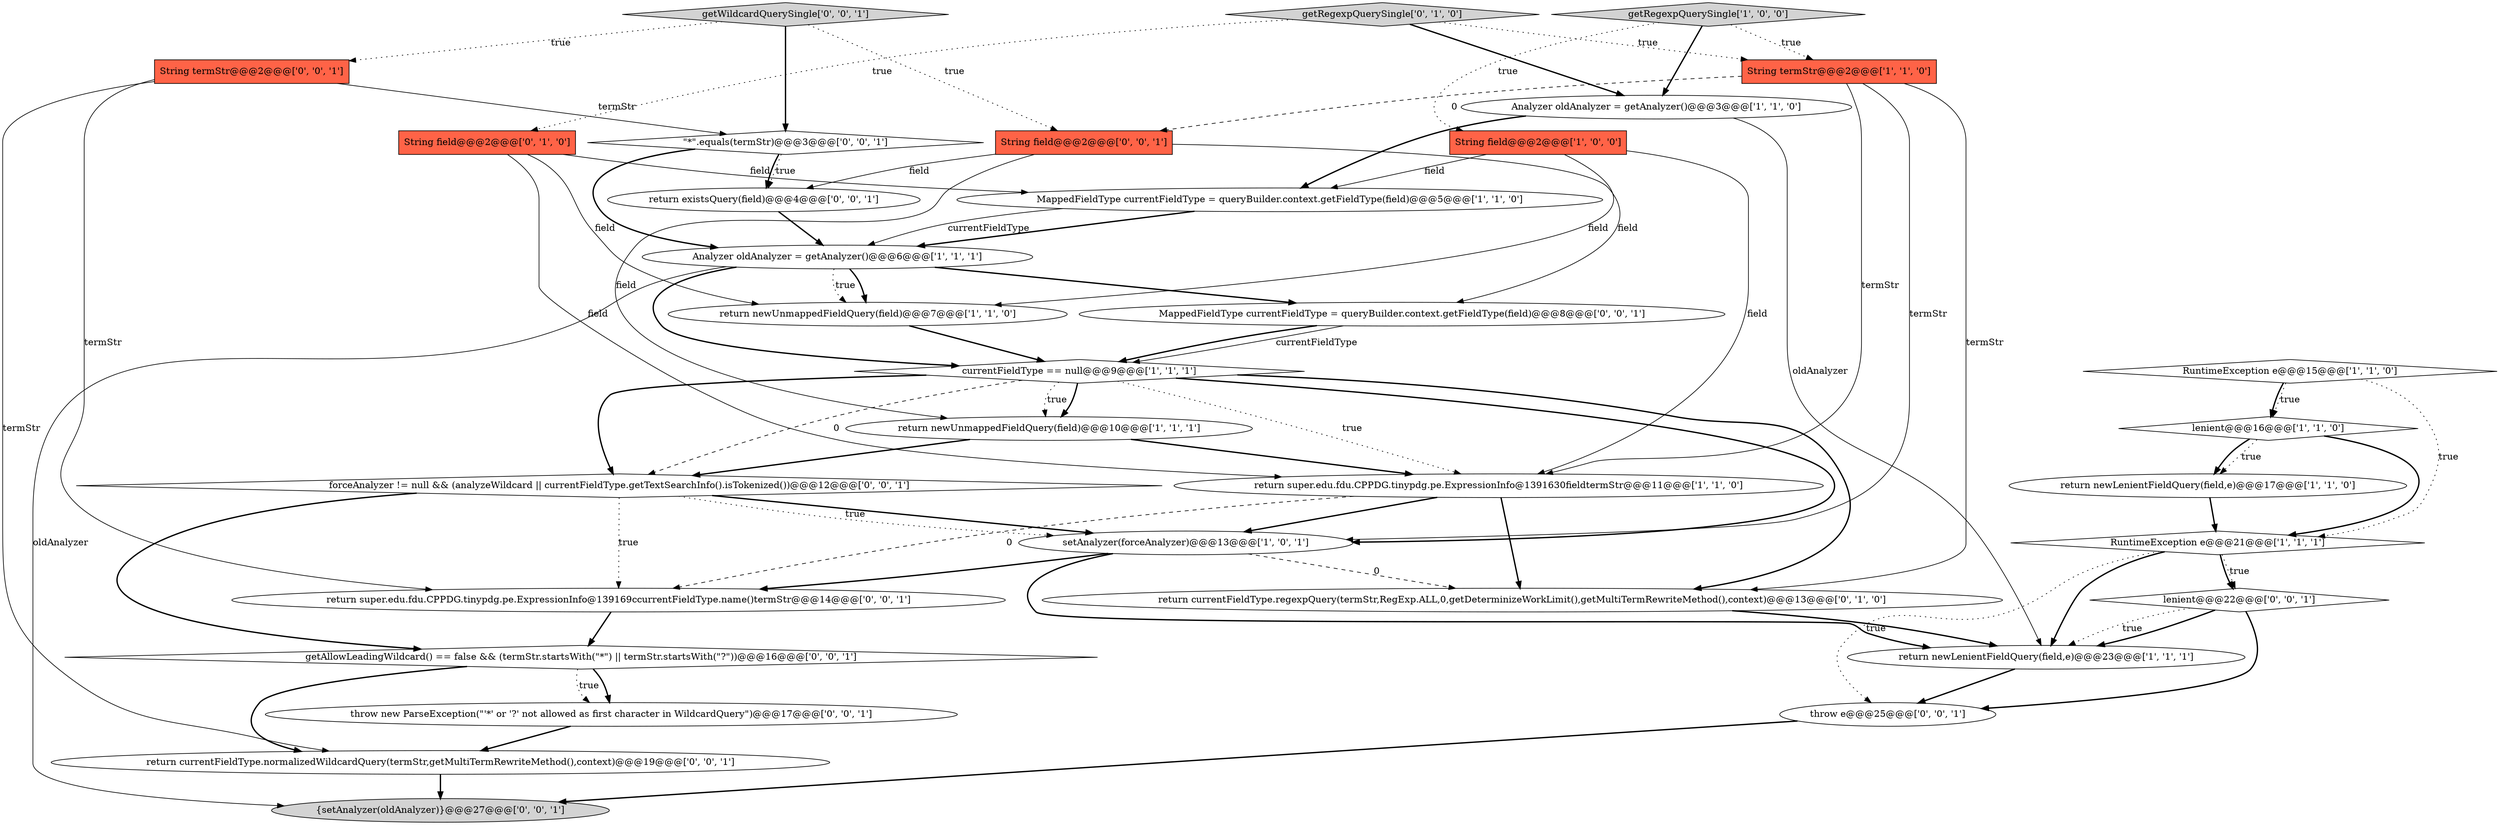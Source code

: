 digraph {
3 [style = filled, label = "currentFieldType == null@@@9@@@['1', '1', '1']", fillcolor = white, shape = diamond image = "AAA0AAABBB1BBB"];
4 [style = filled, label = "setAnalyzer(forceAnalyzer)@@@13@@@['1', '0', '1']", fillcolor = white, shape = ellipse image = "AAA0AAABBB1BBB"];
19 [style = filled, label = "MappedFieldType currentFieldType = queryBuilder.context.getFieldType(field)@@@8@@@['0', '0', '1']", fillcolor = white, shape = ellipse image = "AAA0AAABBB3BBB"];
0 [style = filled, label = "return super.edu.fdu.CPPDG.tinypdg.pe.ExpressionInfo@1391630fieldtermStr@@@11@@@['1', '1', '0']", fillcolor = white, shape = ellipse image = "AAA0AAABBB1BBB"];
28 [style = filled, label = "return super.edu.fdu.CPPDG.tinypdg.pe.ExpressionInfo@139169ccurrentFieldType.name()termStr@@@14@@@['0', '0', '1']", fillcolor = white, shape = ellipse image = "AAA0AAABBB3BBB"];
14 [style = filled, label = "Analyzer oldAnalyzer = getAnalyzer()@@@3@@@['1', '1', '0']", fillcolor = white, shape = ellipse image = "AAA0AAABBB1BBB"];
25 [style = filled, label = "\"*\".equals(termStr)@@@3@@@['0', '0', '1']", fillcolor = white, shape = diamond image = "AAA0AAABBB3BBB"];
13 [style = filled, label = "return newUnmappedFieldQuery(field)@@@10@@@['1', '1', '1']", fillcolor = white, shape = ellipse image = "AAA0AAABBB1BBB"];
17 [style = filled, label = "return currentFieldType.regexpQuery(termStr,RegExp.ALL,0,getDeterminizeWorkLimit(),getMultiTermRewriteMethod(),context)@@@13@@@['0', '1', '0']", fillcolor = white, shape = ellipse image = "AAA1AAABBB2BBB"];
5 [style = filled, label = "RuntimeException e@@@21@@@['1', '1', '1']", fillcolor = white, shape = diamond image = "AAA0AAABBB1BBB"];
1 [style = filled, label = "lenient@@@16@@@['1', '1', '0']", fillcolor = white, shape = diamond image = "AAA0AAABBB1BBB"];
32 [style = filled, label = "return currentFieldType.normalizedWildcardQuery(termStr,getMultiTermRewriteMethod(),context)@@@19@@@['0', '0', '1']", fillcolor = white, shape = ellipse image = "AAA0AAABBB3BBB"];
8 [style = filled, label = "return newLenientFieldQuery(field,e)@@@17@@@['1', '1', '0']", fillcolor = white, shape = ellipse image = "AAA0AAABBB1BBB"];
21 [style = filled, label = "throw new ParseException(\"'*' or '?' not allowed as first character in WildcardQuery\")@@@17@@@['0', '0', '1']", fillcolor = white, shape = ellipse image = "AAA0AAABBB3BBB"];
9 [style = filled, label = "getRegexpQuerySingle['1', '0', '0']", fillcolor = lightgray, shape = diamond image = "AAA0AAABBB1BBB"];
15 [style = filled, label = "Analyzer oldAnalyzer = getAnalyzer()@@@6@@@['1', '1', '1']", fillcolor = white, shape = ellipse image = "AAA0AAABBB1BBB"];
20 [style = filled, label = "String termStr@@@2@@@['0', '0', '1']", fillcolor = tomato, shape = box image = "AAA0AAABBB3BBB"];
24 [style = filled, label = "forceAnalyzer != null && (analyzeWildcard || currentFieldType.getTextSearchInfo().isTokenized())@@@12@@@['0', '0', '1']", fillcolor = white, shape = diamond image = "AAA0AAABBB3BBB"];
11 [style = filled, label = "MappedFieldType currentFieldType = queryBuilder.context.getFieldType(field)@@@5@@@['1', '1', '0']", fillcolor = white, shape = ellipse image = "AAA0AAABBB1BBB"];
27 [style = filled, label = "{setAnalyzer(oldAnalyzer)}@@@27@@@['0', '0', '1']", fillcolor = lightgray, shape = ellipse image = "AAA0AAABBB3BBB"];
7 [style = filled, label = "String field@@@2@@@['1', '0', '0']", fillcolor = tomato, shape = box image = "AAA0AAABBB1BBB"];
29 [style = filled, label = "String field@@@2@@@['0', '0', '1']", fillcolor = tomato, shape = box image = "AAA0AAABBB3BBB"];
12 [style = filled, label = "String termStr@@@2@@@['1', '1', '0']", fillcolor = tomato, shape = box image = "AAA0AAABBB1BBB"];
22 [style = filled, label = "throw e@@@25@@@['0', '0', '1']", fillcolor = white, shape = ellipse image = "AAA0AAABBB3BBB"];
2 [style = filled, label = "return newUnmappedFieldQuery(field)@@@7@@@['1', '1', '0']", fillcolor = white, shape = ellipse image = "AAA0AAABBB1BBB"];
18 [style = filled, label = "getRegexpQuerySingle['0', '1', '0']", fillcolor = lightgray, shape = diamond image = "AAA0AAABBB2BBB"];
16 [style = filled, label = "String field@@@2@@@['0', '1', '0']", fillcolor = tomato, shape = box image = "AAA0AAABBB2BBB"];
26 [style = filled, label = "lenient@@@22@@@['0', '0', '1']", fillcolor = white, shape = diamond image = "AAA0AAABBB3BBB"];
10 [style = filled, label = "return newLenientFieldQuery(field,e)@@@23@@@['1', '1', '1']", fillcolor = white, shape = ellipse image = "AAA0AAABBB1BBB"];
6 [style = filled, label = "RuntimeException e@@@15@@@['1', '1', '0']", fillcolor = white, shape = diamond image = "AAA0AAABBB1BBB"];
23 [style = filled, label = "return existsQuery(field)@@@4@@@['0', '0', '1']", fillcolor = white, shape = ellipse image = "AAA0AAABBB3BBB"];
31 [style = filled, label = "getAllowLeadingWildcard() == false && (termStr.startsWith(\"*\") || termStr.startsWith(\"?\"))@@@16@@@['0', '0', '1']", fillcolor = white, shape = diamond image = "AAA0AAABBB3BBB"];
30 [style = filled, label = "getWildcardQuerySingle['0', '0', '1']", fillcolor = lightgray, shape = diamond image = "AAA0AAABBB3BBB"];
7->2 [style = solid, label="field"];
25->23 [style = bold, label=""];
19->3 [style = bold, label=""];
28->31 [style = bold, label=""];
31->21 [style = bold, label=""];
26->22 [style = bold, label=""];
3->24 [style = bold, label=""];
14->10 [style = solid, label="oldAnalyzer"];
24->28 [style = dotted, label="true"];
25->15 [style = bold, label=""];
1->8 [style = dotted, label="true"];
0->4 [style = bold, label=""];
12->0 [style = solid, label="termStr"];
23->15 [style = bold, label=""];
8->5 [style = bold, label=""];
5->22 [style = dotted, label="true"];
0->28 [style = dashed, label="0"];
29->23 [style = solid, label="field"];
21->32 [style = bold, label=""];
20->32 [style = solid, label="termStr"];
13->0 [style = bold, label=""];
9->7 [style = dotted, label="true"];
31->21 [style = dotted, label="true"];
24->4 [style = bold, label=""];
1->8 [style = bold, label=""];
22->27 [style = bold, label=""];
6->1 [style = dotted, label="true"];
15->19 [style = bold, label=""];
32->27 [style = bold, label=""];
4->17 [style = dashed, label="0"];
3->24 [style = dashed, label="0"];
11->15 [style = bold, label=""];
11->15 [style = solid, label="currentFieldType"];
26->10 [style = bold, label=""];
13->24 [style = bold, label=""];
30->25 [style = bold, label=""];
14->11 [style = bold, label=""];
29->19 [style = solid, label="field"];
3->13 [style = bold, label=""];
5->10 [style = bold, label=""];
31->32 [style = bold, label=""];
15->2 [style = bold, label=""];
5->26 [style = bold, label=""];
18->12 [style = dotted, label="true"];
20->28 [style = solid, label="termStr"];
7->11 [style = solid, label="field"];
2->3 [style = bold, label=""];
3->0 [style = dotted, label="true"];
18->16 [style = dotted, label="true"];
26->10 [style = dotted, label="true"];
29->13 [style = solid, label="field"];
3->17 [style = bold, label=""];
15->27 [style = solid, label="oldAnalyzer"];
4->28 [style = bold, label=""];
10->22 [style = bold, label=""];
6->5 [style = dotted, label="true"];
24->31 [style = bold, label=""];
5->26 [style = dotted, label="true"];
15->2 [style = dotted, label="true"];
12->29 [style = dashed, label="0"];
1->5 [style = bold, label=""];
0->17 [style = bold, label=""];
9->14 [style = bold, label=""];
15->3 [style = bold, label=""];
7->0 [style = solid, label="field"];
19->3 [style = solid, label="currentFieldType"];
4->10 [style = bold, label=""];
30->29 [style = dotted, label="true"];
16->2 [style = solid, label="field"];
20->25 [style = solid, label="termStr"];
12->17 [style = solid, label="termStr"];
9->12 [style = dotted, label="true"];
18->14 [style = bold, label=""];
16->0 [style = solid, label="field"];
6->1 [style = bold, label=""];
25->23 [style = dotted, label="true"];
3->13 [style = dotted, label="true"];
3->4 [style = bold, label=""];
17->10 [style = bold, label=""];
12->4 [style = solid, label="termStr"];
30->20 [style = dotted, label="true"];
24->4 [style = dotted, label="true"];
16->11 [style = solid, label="field"];
}
